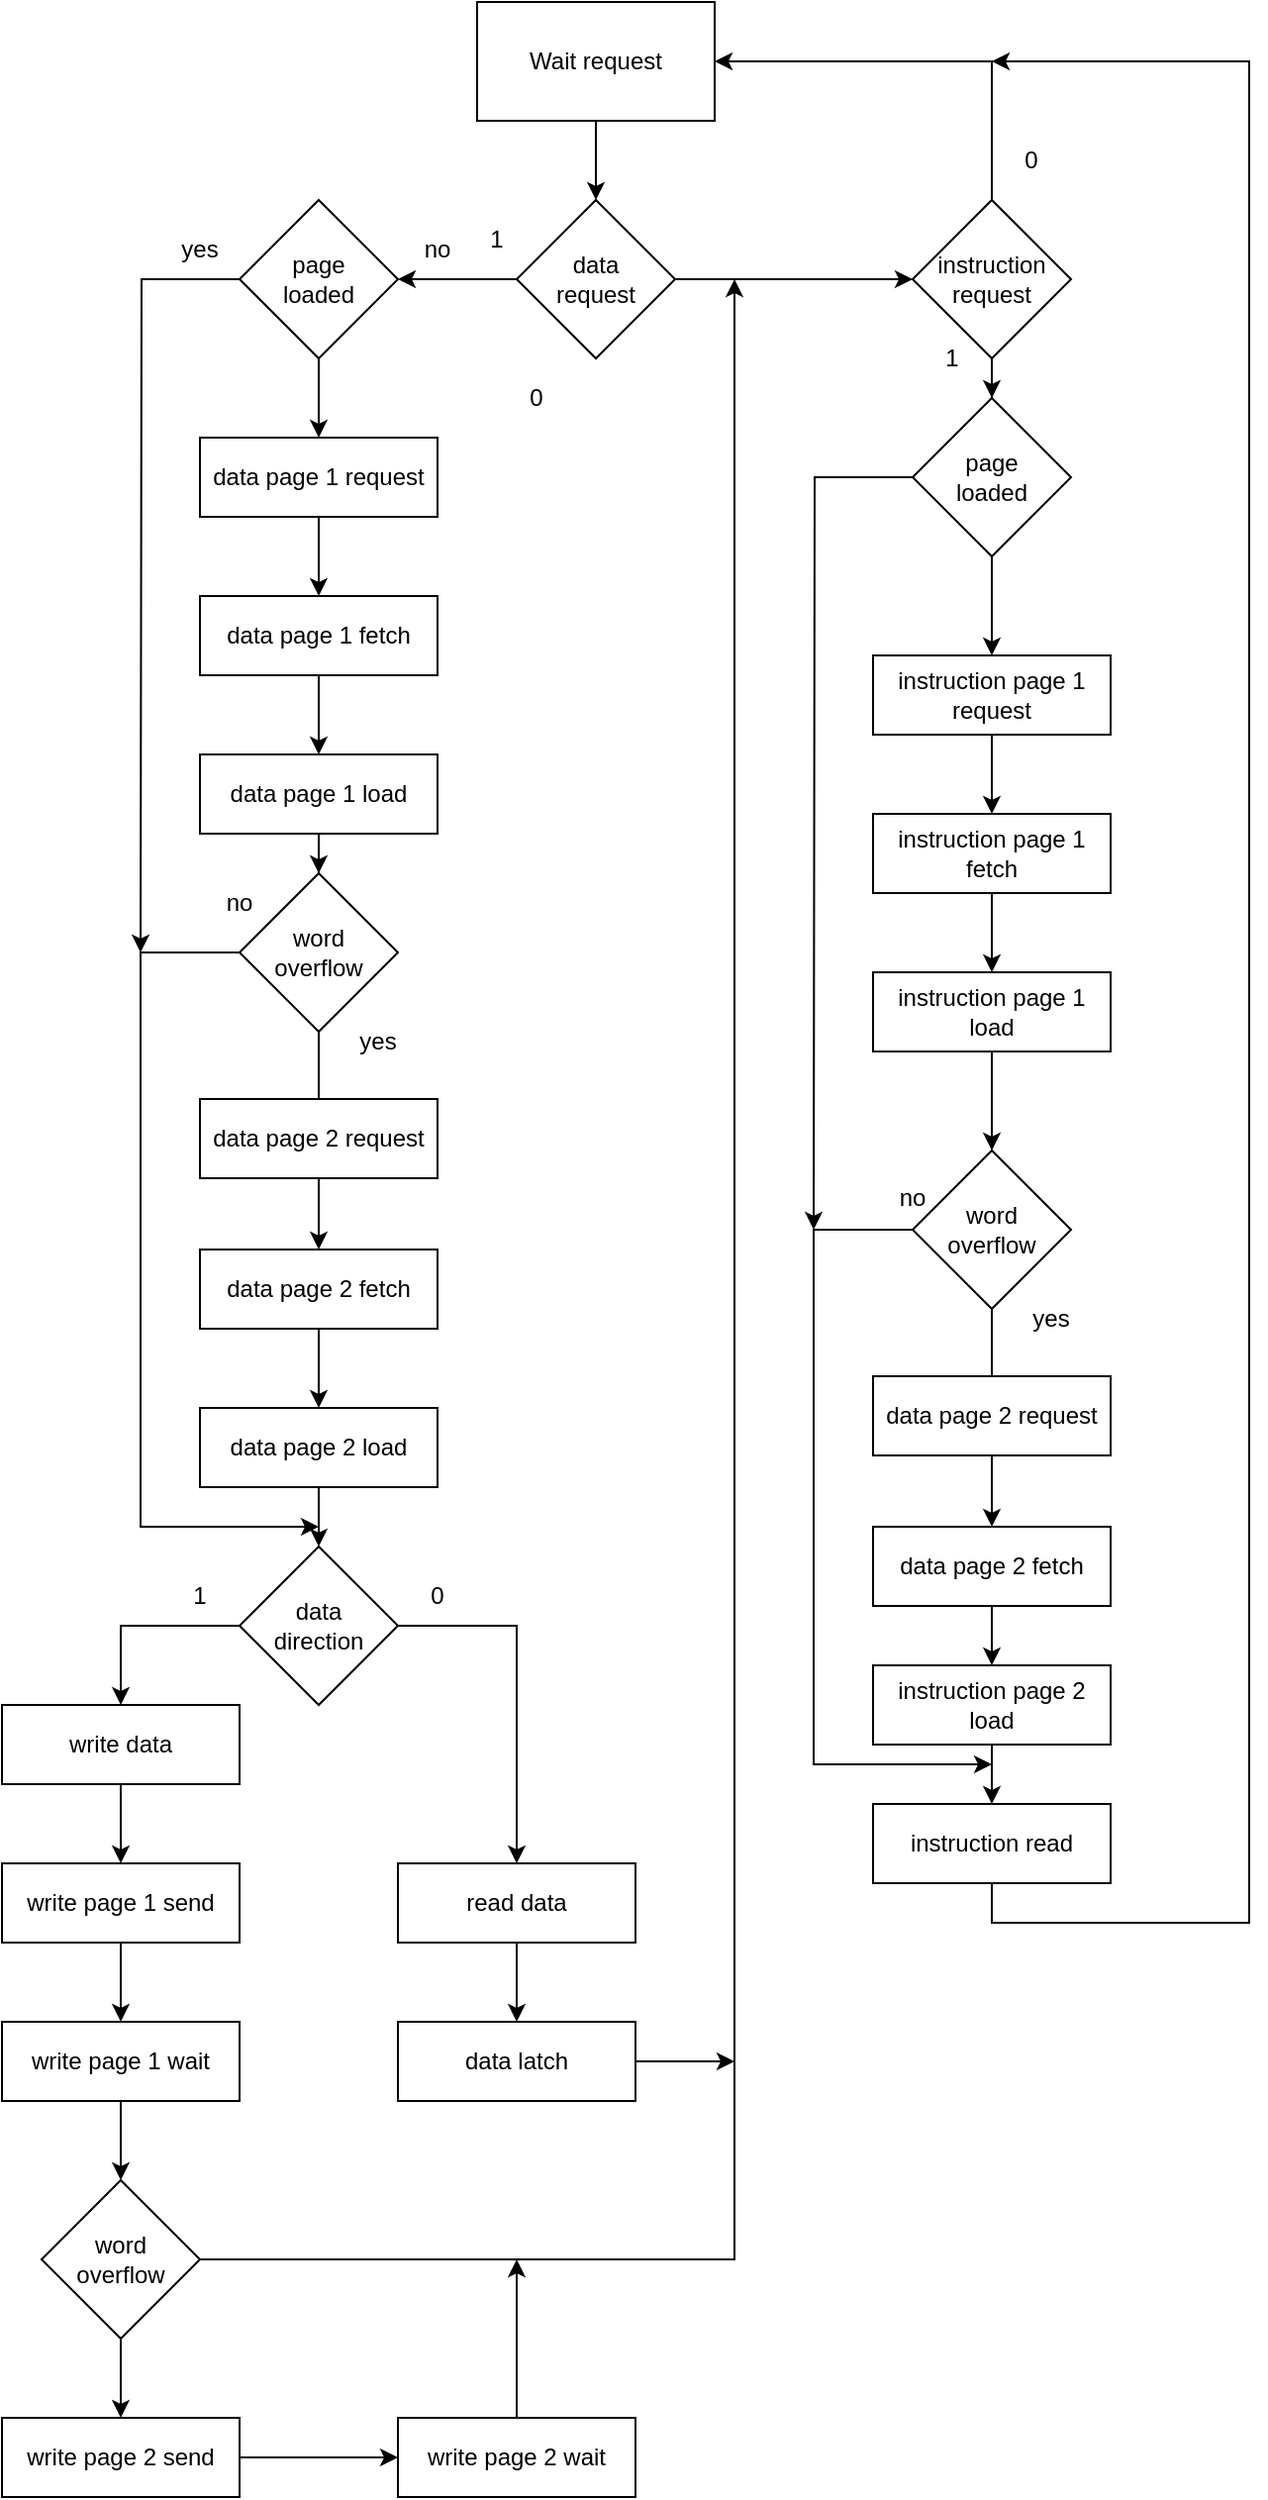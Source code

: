 <mxfile version="21.6.1" type="github">
  <diagram name="Pagina-1" id="vHMLkRZ3YX_lc3uv7wbU">
    <mxGraphModel dx="926" dy="511" grid="1" gridSize="10" guides="1" tooltips="1" connect="1" arrows="1" fold="1" page="1" pageScale="1" pageWidth="827" pageHeight="1169" math="0" shadow="0">
      <root>
        <mxCell id="0" />
        <mxCell id="1" parent="0" />
        <mxCell id="fcbKGA5XvLRlnjNxsgio-3" value="" style="edgeStyle=orthogonalEdgeStyle;rounded=0;orthogonalLoop=1;jettySize=auto;html=1;" parent="1" source="fcbKGA5XvLRlnjNxsgio-1" target="fcbKGA5XvLRlnjNxsgio-2" edge="1">
          <mxGeometry relative="1" as="geometry" />
        </mxCell>
        <mxCell id="fcbKGA5XvLRlnjNxsgio-1" value="Wait request" style="rounded=0;whiteSpace=wrap;html=1;" parent="1" vertex="1">
          <mxGeometry x="350" y="50" width="120" height="60" as="geometry" />
        </mxCell>
        <mxCell id="fcbKGA5XvLRlnjNxsgio-66" style="edgeStyle=orthogonalEdgeStyle;rounded=0;orthogonalLoop=1;jettySize=auto;html=1;" parent="1" source="fcbKGA5XvLRlnjNxsgio-2" edge="1">
          <mxGeometry relative="1" as="geometry">
            <mxPoint x="570" y="190" as="targetPoint" />
            <Array as="points">
              <mxPoint x="500" y="190" />
              <mxPoint x="500" y="190" />
            </Array>
          </mxGeometry>
        </mxCell>
        <mxCell id="MQ085G9uqEY6EdruER8Z-53" style="edgeStyle=orthogonalEdgeStyle;rounded=0;orthogonalLoop=1;jettySize=auto;html=1;entryX=1;entryY=0.5;entryDx=0;entryDy=0;" parent="1" source="fcbKGA5XvLRlnjNxsgio-2" target="MQ085G9uqEY6EdruER8Z-52" edge="1">
          <mxGeometry relative="1" as="geometry" />
        </mxCell>
        <mxCell id="fcbKGA5XvLRlnjNxsgio-2" value="&lt;div&gt;data&lt;/div&gt;&lt;div&gt;request&lt;/div&gt;" style="rhombus;whiteSpace=wrap;html=1;" parent="1" vertex="1">
          <mxGeometry x="370" y="150" width="80" height="80" as="geometry" />
        </mxCell>
        <mxCell id="fcbKGA5XvLRlnjNxsgio-67" style="edgeStyle=orthogonalEdgeStyle;rounded=0;orthogonalLoop=1;jettySize=auto;html=1;" parent="1" source="fcbKGA5XvLRlnjNxsgio-40" target="fcbKGA5XvLRlnjNxsgio-1" edge="1">
          <mxGeometry relative="1" as="geometry">
            <Array as="points">
              <mxPoint x="610" y="80" />
            </Array>
          </mxGeometry>
        </mxCell>
        <mxCell id="MQ085G9uqEY6EdruER8Z-47" value="" style="edgeStyle=orthogonalEdgeStyle;rounded=0;orthogonalLoop=1;jettySize=auto;html=1;exitX=0.5;exitY=1;exitDx=0;exitDy=0;" parent="1" source="MQ085G9uqEY6EdruER8Z-60" target="MQ085G9uqEY6EdruER8Z-34" edge="1">
          <mxGeometry relative="1" as="geometry">
            <mxPoint x="610" y="340.0" as="sourcePoint" />
          </mxGeometry>
        </mxCell>
        <mxCell id="MQ085G9uqEY6EdruER8Z-61" value="" style="edgeStyle=orthogonalEdgeStyle;rounded=0;orthogonalLoop=1;jettySize=auto;html=1;" parent="1" source="fcbKGA5XvLRlnjNxsgio-40" target="MQ085G9uqEY6EdruER8Z-60" edge="1">
          <mxGeometry relative="1" as="geometry" />
        </mxCell>
        <mxCell id="fcbKGA5XvLRlnjNxsgio-40" value="&lt;div&gt;instruction&lt;/div&gt;&lt;div&gt;request&lt;br&gt;&lt;/div&gt;" style="rhombus;whiteSpace=wrap;html=1;" parent="1" vertex="1">
          <mxGeometry x="570" y="150" width="80" height="80" as="geometry" />
        </mxCell>
        <mxCell id="fcbKGA5XvLRlnjNxsgio-68" value="1" style="text;html=1;strokeColor=none;fillColor=none;align=center;verticalAlign=middle;whiteSpace=wrap;rounded=0;" parent="1" vertex="1">
          <mxGeometry x="350" y="160" width="20" height="20" as="geometry" />
        </mxCell>
        <mxCell id="fcbKGA5XvLRlnjNxsgio-69" value="0" style="text;html=1;strokeColor=none;fillColor=none;align=center;verticalAlign=middle;whiteSpace=wrap;rounded=0;" parent="1" vertex="1">
          <mxGeometry x="370" y="240" width="20" height="20" as="geometry" />
        </mxCell>
        <mxCell id="fcbKGA5XvLRlnjNxsgio-72" value="0" style="text;html=1;strokeColor=none;fillColor=none;align=center;verticalAlign=middle;whiteSpace=wrap;rounded=0;" parent="1" vertex="1">
          <mxGeometry x="620" y="120" width="20" height="20" as="geometry" />
        </mxCell>
        <mxCell id="fcbKGA5XvLRlnjNxsgio-73" value="1" style="text;html=1;strokeColor=none;fillColor=none;align=center;verticalAlign=middle;whiteSpace=wrap;rounded=0;" parent="1" vertex="1">
          <mxGeometry x="580" y="220" width="20" height="20" as="geometry" />
        </mxCell>
        <mxCell id="MQ085G9uqEY6EdruER8Z-4" value="" style="edgeStyle=orthogonalEdgeStyle;rounded=0;orthogonalLoop=1;jettySize=auto;html=1;" parent="1" source="MQ085G9uqEY6EdruER8Z-1" target="MQ085G9uqEY6EdruER8Z-3" edge="1">
          <mxGeometry relative="1" as="geometry" />
        </mxCell>
        <mxCell id="MQ085G9uqEY6EdruER8Z-1" value="data page 1 request" style="rounded=0;whiteSpace=wrap;html=1;" parent="1" vertex="1">
          <mxGeometry x="210" y="270" width="120" height="40" as="geometry" />
        </mxCell>
        <mxCell id="S6KsmDfGgZBPirWC6PGy-2" value="" style="edgeStyle=orthogonalEdgeStyle;rounded=0;orthogonalLoop=1;jettySize=auto;html=1;" edge="1" parent="1" source="MQ085G9uqEY6EdruER8Z-3" target="S6KsmDfGgZBPirWC6PGy-1">
          <mxGeometry relative="1" as="geometry" />
        </mxCell>
        <mxCell id="MQ085G9uqEY6EdruER8Z-3" value="data page 1 fetch" style="rounded=0;whiteSpace=wrap;html=1;" parent="1" vertex="1">
          <mxGeometry x="210" y="350" width="120" height="40" as="geometry" />
        </mxCell>
        <mxCell id="MQ085G9uqEY6EdruER8Z-9" value="" style="edgeStyle=orthogonalEdgeStyle;rounded=0;orthogonalLoop=1;jettySize=auto;html=1;" parent="1" source="MQ085G9uqEY6EdruER8Z-5" target="MQ085G9uqEY6EdruER8Z-7" edge="1">
          <mxGeometry relative="1" as="geometry" />
        </mxCell>
        <mxCell id="MQ085G9uqEY6EdruER8Z-19" style="edgeStyle=orthogonalEdgeStyle;rounded=0;orthogonalLoop=1;jettySize=auto;html=1;" parent="1" source="MQ085G9uqEY6EdruER8Z-5" edge="1">
          <mxGeometry relative="1" as="geometry">
            <mxPoint x="270" y="820" as="targetPoint" />
            <Array as="points">
              <mxPoint x="180" y="530" />
              <mxPoint x="180" y="820" />
            </Array>
          </mxGeometry>
        </mxCell>
        <mxCell id="MQ085G9uqEY6EdruER8Z-5" value="&lt;div&gt;word&lt;/div&gt;&lt;div&gt;overflow&lt;br&gt;&lt;/div&gt;" style="rhombus;whiteSpace=wrap;html=1;" parent="1" vertex="1">
          <mxGeometry x="230" y="490" width="80" height="80" as="geometry" />
        </mxCell>
        <mxCell id="MQ085G9uqEY6EdruER8Z-6" value="data page 2 request" style="rounded=0;whiteSpace=wrap;html=1;" parent="1" vertex="1">
          <mxGeometry x="210" y="604" width="120" height="40" as="geometry" />
        </mxCell>
        <mxCell id="S6KsmDfGgZBPirWC6PGy-6" value="" style="edgeStyle=orthogonalEdgeStyle;rounded=0;orthogonalLoop=1;jettySize=auto;html=1;" edge="1" parent="1" source="MQ085G9uqEY6EdruER8Z-7" target="S6KsmDfGgZBPirWC6PGy-5">
          <mxGeometry relative="1" as="geometry" />
        </mxCell>
        <mxCell id="MQ085G9uqEY6EdruER8Z-7" value="data page 2 fetch" style="rounded=0;whiteSpace=wrap;html=1;" parent="1" vertex="1">
          <mxGeometry x="210" y="680" width="120" height="40" as="geometry" />
        </mxCell>
        <mxCell id="MQ085G9uqEY6EdruER8Z-13" style="edgeStyle=orthogonalEdgeStyle;rounded=0;orthogonalLoop=1;jettySize=auto;html=1;entryX=0.5;entryY=0;entryDx=0;entryDy=0;" parent="1" source="MQ085G9uqEY6EdruER8Z-10" edge="1" target="MQ085G9uqEY6EdruER8Z-12">
          <mxGeometry relative="1" as="geometry">
            <mxPoint x="370" y="980" as="targetPoint" />
            <Array as="points">
              <mxPoint x="370" y="870" />
            </Array>
          </mxGeometry>
        </mxCell>
        <mxCell id="MQ085G9uqEY6EdruER8Z-15" style="edgeStyle=orthogonalEdgeStyle;rounded=0;orthogonalLoop=1;jettySize=auto;html=1;entryX=0.5;entryY=0;entryDx=0;entryDy=0;" parent="1" source="MQ085G9uqEY6EdruER8Z-10" target="S6KsmDfGgZBPirWC6PGy-16" edge="1">
          <mxGeometry relative="1" as="geometry">
            <mxPoint x="170" y="930" as="targetPoint" />
            <Array as="points">
              <mxPoint x="170" y="870" />
            </Array>
          </mxGeometry>
        </mxCell>
        <mxCell id="MQ085G9uqEY6EdruER8Z-10" value="&lt;div&gt;data &lt;br&gt;&lt;/div&gt;&lt;div&gt;direction&lt;br&gt;&lt;/div&gt;" style="rhombus;whiteSpace=wrap;html=1;" parent="1" vertex="1">
          <mxGeometry x="230" y="830" width="80" height="80" as="geometry" />
        </mxCell>
        <mxCell id="MQ085G9uqEY6EdruER8Z-28" value="" style="edgeStyle=orthogonalEdgeStyle;rounded=0;orthogonalLoop=1;jettySize=auto;html=1;" parent="1" source="MQ085G9uqEY6EdruER8Z-11" target="MQ085G9uqEY6EdruER8Z-23" edge="1">
          <mxGeometry relative="1" as="geometry" />
        </mxCell>
        <mxCell id="MQ085G9uqEY6EdruER8Z-11" value="write page 1 send" style="rounded=0;whiteSpace=wrap;html=1;" parent="1" vertex="1">
          <mxGeometry x="110" y="990" width="120" height="40" as="geometry" />
        </mxCell>
        <mxCell id="S6KsmDfGgZBPirWC6PGy-20" value="" style="edgeStyle=orthogonalEdgeStyle;rounded=0;orthogonalLoop=1;jettySize=auto;html=1;" edge="1" parent="1" source="MQ085G9uqEY6EdruER8Z-12" target="S6KsmDfGgZBPirWC6PGy-19">
          <mxGeometry relative="1" as="geometry" />
        </mxCell>
        <mxCell id="MQ085G9uqEY6EdruER8Z-12" value="read data" style="rounded=0;whiteSpace=wrap;html=1;" parent="1" vertex="1">
          <mxGeometry x="310" y="990" width="120" height="40" as="geometry" />
        </mxCell>
        <mxCell id="MQ085G9uqEY6EdruER8Z-17" value="yes" style="text;html=1;strokeColor=none;fillColor=none;align=center;verticalAlign=middle;whiteSpace=wrap;rounded=0;" parent="1" vertex="1">
          <mxGeometry x="270" y="560" width="60" height="30" as="geometry" />
        </mxCell>
        <mxCell id="MQ085G9uqEY6EdruER8Z-18" value="no" style="text;html=1;strokeColor=none;fillColor=none;align=center;verticalAlign=middle;whiteSpace=wrap;rounded=0;" parent="1" vertex="1">
          <mxGeometry x="200" y="490" width="60" height="30" as="geometry" />
        </mxCell>
        <mxCell id="MQ085G9uqEY6EdruER8Z-20" value="1" style="text;html=1;strokeColor=none;fillColor=none;align=center;verticalAlign=middle;whiteSpace=wrap;rounded=0;" parent="1" vertex="1">
          <mxGeometry x="180" y="840" width="60" height="30" as="geometry" />
        </mxCell>
        <mxCell id="MQ085G9uqEY6EdruER8Z-21" value="0" style="text;html=1;strokeColor=none;fillColor=none;align=center;verticalAlign=middle;whiteSpace=wrap;rounded=0;" parent="1" vertex="1">
          <mxGeometry x="300" y="840" width="60" height="30" as="geometry" />
        </mxCell>
        <mxCell id="MQ085G9uqEY6EdruER8Z-29" value="" style="edgeStyle=orthogonalEdgeStyle;rounded=0;orthogonalLoop=1;jettySize=auto;html=1;" parent="1" source="MQ085G9uqEY6EdruER8Z-23" target="MQ085G9uqEY6EdruER8Z-24" edge="1">
          <mxGeometry relative="1" as="geometry" />
        </mxCell>
        <mxCell id="MQ085G9uqEY6EdruER8Z-23" value="write page 1 wait" style="rounded=0;whiteSpace=wrap;html=1;" parent="1" vertex="1">
          <mxGeometry x="110" y="1070" width="120" height="40" as="geometry" />
        </mxCell>
        <mxCell id="MQ085G9uqEY6EdruER8Z-27" value="" style="edgeStyle=orthogonalEdgeStyle;rounded=0;orthogonalLoop=1;jettySize=auto;html=1;" parent="1" source="MQ085G9uqEY6EdruER8Z-24" target="MQ085G9uqEY6EdruER8Z-25" edge="1">
          <mxGeometry relative="1" as="geometry" />
        </mxCell>
        <mxCell id="MQ085G9uqEY6EdruER8Z-30" style="edgeStyle=orthogonalEdgeStyle;rounded=0;orthogonalLoop=1;jettySize=auto;html=1;" parent="1" source="MQ085G9uqEY6EdruER8Z-24" edge="1">
          <mxGeometry relative="1" as="geometry">
            <mxPoint x="480" y="190" as="targetPoint" />
            <Array as="points">
              <mxPoint x="480" y="1190" />
            </Array>
          </mxGeometry>
        </mxCell>
        <mxCell id="MQ085G9uqEY6EdruER8Z-24" value="&lt;div&gt;word &lt;br&gt;&lt;/div&gt;&lt;div&gt;overflow&lt;br&gt;&lt;/div&gt;" style="rhombus;whiteSpace=wrap;html=1;" parent="1" vertex="1">
          <mxGeometry x="130" y="1150" width="80" height="80" as="geometry" />
        </mxCell>
        <mxCell id="MQ085G9uqEY6EdruER8Z-50" value="" style="edgeStyle=orthogonalEdgeStyle;rounded=0;orthogonalLoop=1;jettySize=auto;html=1;" parent="1" source="MQ085G9uqEY6EdruER8Z-25" target="MQ085G9uqEY6EdruER8Z-26" edge="1">
          <mxGeometry relative="1" as="geometry" />
        </mxCell>
        <mxCell id="MQ085G9uqEY6EdruER8Z-25" value="write page 2 send" style="rounded=0;whiteSpace=wrap;html=1;" parent="1" vertex="1">
          <mxGeometry x="110" y="1270" width="120" height="40" as="geometry" />
        </mxCell>
        <mxCell id="MQ085G9uqEY6EdruER8Z-51" style="edgeStyle=orthogonalEdgeStyle;rounded=0;orthogonalLoop=1;jettySize=auto;html=1;" parent="1" source="MQ085G9uqEY6EdruER8Z-26" edge="1">
          <mxGeometry relative="1" as="geometry">
            <mxPoint x="370" y="1190" as="targetPoint" />
          </mxGeometry>
        </mxCell>
        <mxCell id="MQ085G9uqEY6EdruER8Z-26" value="write page 2 wait" style="rounded=0;whiteSpace=wrap;html=1;" parent="1" vertex="1">
          <mxGeometry x="310" y="1270" width="120" height="40" as="geometry" />
        </mxCell>
        <mxCell id="MQ085G9uqEY6EdruER8Z-33" value="" style="edgeStyle=orthogonalEdgeStyle;rounded=0;orthogonalLoop=1;jettySize=auto;html=1;" parent="1" source="MQ085G9uqEY6EdruER8Z-34" target="MQ085G9uqEY6EdruER8Z-36" edge="1">
          <mxGeometry relative="1" as="geometry" />
        </mxCell>
        <mxCell id="MQ085G9uqEY6EdruER8Z-34" value="instruction page 1 request" style="rounded=0;whiteSpace=wrap;html=1;" parent="1" vertex="1">
          <mxGeometry x="550" y="380" width="120" height="40" as="geometry" />
        </mxCell>
        <mxCell id="S6KsmDfGgZBPirWC6PGy-10" value="" style="edgeStyle=orthogonalEdgeStyle;rounded=0;orthogonalLoop=1;jettySize=auto;html=1;" edge="1" parent="1" source="MQ085G9uqEY6EdruER8Z-36" target="S6KsmDfGgZBPirWC6PGy-8">
          <mxGeometry relative="1" as="geometry" />
        </mxCell>
        <mxCell id="MQ085G9uqEY6EdruER8Z-36" value="instruction page 1 fetch" style="rounded=0;whiteSpace=wrap;html=1;" parent="1" vertex="1">
          <mxGeometry x="550" y="460" width="120" height="40" as="geometry" />
        </mxCell>
        <mxCell id="MQ085G9uqEY6EdruER8Z-37" value="" style="edgeStyle=orthogonalEdgeStyle;rounded=0;orthogonalLoop=1;jettySize=auto;html=1;" parent="1" source="MQ085G9uqEY6EdruER8Z-39" target="MQ085G9uqEY6EdruER8Z-42" edge="1">
          <mxGeometry relative="1" as="geometry" />
        </mxCell>
        <mxCell id="MQ085G9uqEY6EdruER8Z-38" style="edgeStyle=orthogonalEdgeStyle;rounded=0;orthogonalLoop=1;jettySize=auto;html=1;" parent="1" source="MQ085G9uqEY6EdruER8Z-39" edge="1">
          <mxGeometry relative="1" as="geometry">
            <mxPoint x="610" y="940" as="targetPoint" />
            <Array as="points">
              <mxPoint x="520" y="670" />
              <mxPoint x="520" y="940" />
              <mxPoint x="610" y="940" />
            </Array>
          </mxGeometry>
        </mxCell>
        <mxCell id="MQ085G9uqEY6EdruER8Z-39" value="&lt;div&gt;word&lt;/div&gt;&lt;div&gt;overflow&lt;br&gt;&lt;/div&gt;" style="rhombus;whiteSpace=wrap;html=1;" parent="1" vertex="1">
          <mxGeometry x="570" y="630" width="80" height="80" as="geometry" />
        </mxCell>
        <mxCell id="MQ085G9uqEY6EdruER8Z-40" value="data page 2 request" style="rounded=0;whiteSpace=wrap;html=1;" parent="1" vertex="1">
          <mxGeometry x="550" y="744" width="120" height="40" as="geometry" />
        </mxCell>
        <mxCell id="S6KsmDfGgZBPirWC6PGy-14" value="" style="edgeStyle=orthogonalEdgeStyle;rounded=0;orthogonalLoop=1;jettySize=auto;html=1;" edge="1" parent="1" source="MQ085G9uqEY6EdruER8Z-42" target="S6KsmDfGgZBPirWC6PGy-12">
          <mxGeometry relative="1" as="geometry" />
        </mxCell>
        <mxCell id="MQ085G9uqEY6EdruER8Z-42" value="data page 2 fetch" style="rounded=0;whiteSpace=wrap;html=1;" parent="1" vertex="1">
          <mxGeometry x="550" y="820" width="120" height="40" as="geometry" />
        </mxCell>
        <mxCell id="MQ085G9uqEY6EdruER8Z-43" value="yes" style="text;html=1;strokeColor=none;fillColor=none;align=center;verticalAlign=middle;whiteSpace=wrap;rounded=0;" parent="1" vertex="1">
          <mxGeometry x="610" y="700" width="60" height="30" as="geometry" />
        </mxCell>
        <mxCell id="MQ085G9uqEY6EdruER8Z-44" value="no" style="text;html=1;strokeColor=none;fillColor=none;align=center;verticalAlign=middle;whiteSpace=wrap;rounded=0;" parent="1" vertex="1">
          <mxGeometry x="540" y="639" width="60" height="30" as="geometry" />
        </mxCell>
        <mxCell id="MQ085G9uqEY6EdruER8Z-49" style="edgeStyle=orthogonalEdgeStyle;rounded=0;orthogonalLoop=1;jettySize=auto;html=1;" parent="1" source="MQ085G9uqEY6EdruER8Z-48" edge="1">
          <mxGeometry relative="1" as="geometry">
            <mxPoint x="610" y="80" as="targetPoint" />
            <Array as="points">
              <mxPoint x="610" y="1020" />
              <mxPoint x="740" y="1020" />
              <mxPoint x="740" y="80" />
            </Array>
          </mxGeometry>
        </mxCell>
        <mxCell id="MQ085G9uqEY6EdruER8Z-48" value="instruction read" style="rounded=0;whiteSpace=wrap;html=1;" parent="1" vertex="1">
          <mxGeometry x="550" y="960" width="120" height="40" as="geometry" />
        </mxCell>
        <mxCell id="MQ085G9uqEY6EdruER8Z-54" value="" style="edgeStyle=orthogonalEdgeStyle;rounded=0;orthogonalLoop=1;jettySize=auto;html=1;" parent="1" source="MQ085G9uqEY6EdruER8Z-52" target="MQ085G9uqEY6EdruER8Z-1" edge="1">
          <mxGeometry relative="1" as="geometry" />
        </mxCell>
        <mxCell id="MQ085G9uqEY6EdruER8Z-55" style="edgeStyle=orthogonalEdgeStyle;rounded=0;orthogonalLoop=1;jettySize=auto;html=1;" parent="1" source="MQ085G9uqEY6EdruER8Z-52" edge="1">
          <mxGeometry relative="1" as="geometry">
            <mxPoint x="180" y="530" as="targetPoint" />
          </mxGeometry>
        </mxCell>
        <mxCell id="MQ085G9uqEY6EdruER8Z-52" value="&lt;div&gt;page&lt;/div&gt;&lt;div&gt;loaded&lt;br&gt;&lt;/div&gt;" style="rhombus;whiteSpace=wrap;html=1;" parent="1" vertex="1">
          <mxGeometry x="230" y="150" width="80" height="80" as="geometry" />
        </mxCell>
        <mxCell id="MQ085G9uqEY6EdruER8Z-57" value="yes" style="text;html=1;strokeColor=none;fillColor=none;align=center;verticalAlign=middle;whiteSpace=wrap;rounded=0;" parent="1" vertex="1">
          <mxGeometry x="180" y="160" width="60" height="30" as="geometry" />
        </mxCell>
        <mxCell id="MQ085G9uqEY6EdruER8Z-58" value="no" style="text;html=1;strokeColor=none;fillColor=none;align=center;verticalAlign=middle;whiteSpace=wrap;rounded=0;" parent="1" vertex="1">
          <mxGeometry x="300" y="160" width="60" height="30" as="geometry" />
        </mxCell>
        <mxCell id="MQ085G9uqEY6EdruER8Z-63" style="edgeStyle=orthogonalEdgeStyle;rounded=0;orthogonalLoop=1;jettySize=auto;html=1;" parent="1" source="MQ085G9uqEY6EdruER8Z-60" edge="1">
          <mxGeometry relative="1" as="geometry">
            <mxPoint x="520" y="670" as="targetPoint" />
          </mxGeometry>
        </mxCell>
        <mxCell id="MQ085G9uqEY6EdruER8Z-60" value="&lt;div&gt;page&lt;/div&gt;&lt;div&gt;loaded&lt;br&gt;&lt;/div&gt;" style="rhombus;whiteSpace=wrap;html=1;" parent="1" vertex="1">
          <mxGeometry x="570" y="250" width="80" height="80" as="geometry" />
        </mxCell>
        <mxCell id="S6KsmDfGgZBPirWC6PGy-4" style="edgeStyle=orthogonalEdgeStyle;rounded=0;orthogonalLoop=1;jettySize=auto;html=1;" edge="1" parent="1" source="S6KsmDfGgZBPirWC6PGy-1" target="MQ085G9uqEY6EdruER8Z-5">
          <mxGeometry relative="1" as="geometry" />
        </mxCell>
        <mxCell id="S6KsmDfGgZBPirWC6PGy-1" value="data page 1 load" style="rounded=0;whiteSpace=wrap;html=1;" vertex="1" parent="1">
          <mxGeometry x="210" y="430" width="120" height="40" as="geometry" />
        </mxCell>
        <mxCell id="S6KsmDfGgZBPirWC6PGy-7" style="edgeStyle=orthogonalEdgeStyle;rounded=0;orthogonalLoop=1;jettySize=auto;html=1;entryX=0.5;entryY=0;entryDx=0;entryDy=0;" edge="1" parent="1" source="S6KsmDfGgZBPirWC6PGy-5" target="MQ085G9uqEY6EdruER8Z-10">
          <mxGeometry relative="1" as="geometry" />
        </mxCell>
        <mxCell id="S6KsmDfGgZBPirWC6PGy-5" value="data page 2 load" style="rounded=0;whiteSpace=wrap;html=1;" vertex="1" parent="1">
          <mxGeometry x="210" y="760" width="120" height="40" as="geometry" />
        </mxCell>
        <mxCell id="S6KsmDfGgZBPirWC6PGy-11" style="edgeStyle=orthogonalEdgeStyle;rounded=0;orthogonalLoop=1;jettySize=auto;html=1;entryX=0.5;entryY=0;entryDx=0;entryDy=0;" edge="1" parent="1" source="S6KsmDfGgZBPirWC6PGy-8" target="MQ085G9uqEY6EdruER8Z-39">
          <mxGeometry relative="1" as="geometry" />
        </mxCell>
        <mxCell id="S6KsmDfGgZBPirWC6PGy-8" value="&lt;div&gt;instruction page 1 &lt;br&gt;&lt;/div&gt;&lt;div&gt;load&lt;br&gt;&lt;/div&gt;" style="rounded=0;whiteSpace=wrap;html=1;" vertex="1" parent="1">
          <mxGeometry x="550" y="540" width="120" height="40" as="geometry" />
        </mxCell>
        <mxCell id="S6KsmDfGgZBPirWC6PGy-13" value="" style="edgeStyle=orthogonalEdgeStyle;rounded=0;orthogonalLoop=1;jettySize=auto;html=1;" edge="1" parent="1" source="S6KsmDfGgZBPirWC6PGy-12" target="MQ085G9uqEY6EdruER8Z-48">
          <mxGeometry relative="1" as="geometry" />
        </mxCell>
        <mxCell id="S6KsmDfGgZBPirWC6PGy-12" value="&lt;div&gt;instruction page 2 &lt;br&gt;&lt;/div&gt;&lt;div&gt;load&lt;br&gt;&lt;/div&gt;" style="rounded=0;whiteSpace=wrap;html=1;" vertex="1" parent="1">
          <mxGeometry x="550" y="890" width="120" height="40" as="geometry" />
        </mxCell>
        <mxCell id="S6KsmDfGgZBPirWC6PGy-18" style="edgeStyle=orthogonalEdgeStyle;rounded=0;orthogonalLoop=1;jettySize=auto;html=1;entryX=0.5;entryY=0;entryDx=0;entryDy=0;" edge="1" parent="1" source="S6KsmDfGgZBPirWC6PGy-16" target="MQ085G9uqEY6EdruER8Z-11">
          <mxGeometry relative="1" as="geometry" />
        </mxCell>
        <mxCell id="S6KsmDfGgZBPirWC6PGy-16" value="write data" style="rounded=0;whiteSpace=wrap;html=1;" vertex="1" parent="1">
          <mxGeometry x="110" y="910" width="120" height="40" as="geometry" />
        </mxCell>
        <mxCell id="S6KsmDfGgZBPirWC6PGy-21" style="edgeStyle=orthogonalEdgeStyle;rounded=0;orthogonalLoop=1;jettySize=auto;html=1;" edge="1" parent="1" source="S6KsmDfGgZBPirWC6PGy-19">
          <mxGeometry relative="1" as="geometry">
            <mxPoint x="480" y="1090.0" as="targetPoint" />
          </mxGeometry>
        </mxCell>
        <mxCell id="S6KsmDfGgZBPirWC6PGy-19" value="data latch" style="rounded=0;whiteSpace=wrap;html=1;" vertex="1" parent="1">
          <mxGeometry x="310" y="1070" width="120" height="40" as="geometry" />
        </mxCell>
      </root>
    </mxGraphModel>
  </diagram>
</mxfile>
